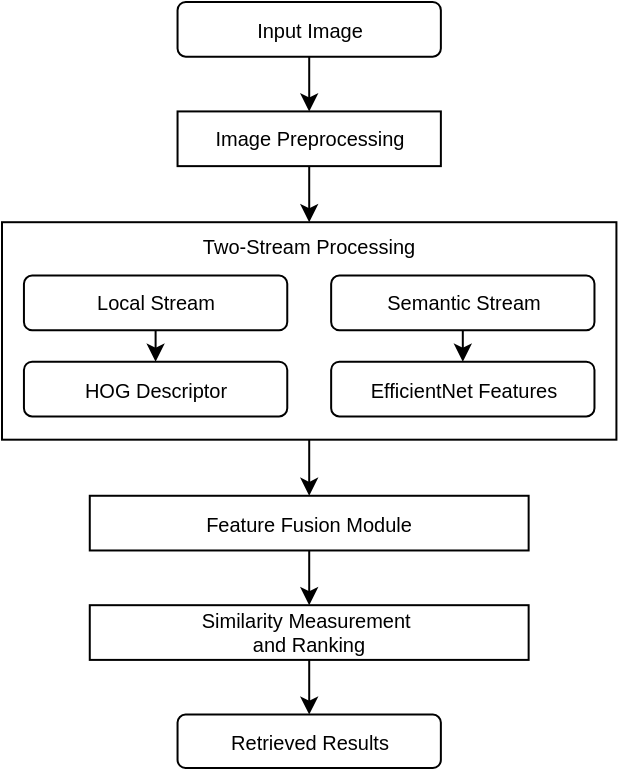 <mxfile version="26.1.0">
  <diagram name="CBIR System Architecture" id="S-0bKFMH3jOqiqkQE8cs">
    <mxGraphModel dx="1002" dy="531" grid="1" gridSize="10" guides="1" tooltips="1" connect="1" arrows="1" fold="1" page="1" pageScale="1" pageWidth="827" pageHeight="1169" math="0" shadow="0">
      <root>
        <mxCell id="0" />
        <mxCell id="1" parent="0" />
        <mxCell id="2SeL0Gn1fTy4U4uI-d4s-10" style="edgeStyle=orthogonalEdgeStyle;rounded=0;orthogonalLoop=1;jettySize=auto;html=1;exitX=0.5;exitY=1;exitDx=0;exitDy=0;entryX=0.5;entryY=0;entryDx=0;entryDy=0;strokeWidth=1;fontStyle=0;fontSize=10;" parent="1" source="Cbja1di_zOioqlzYBnRs-15" target="Cbja1di_zOioqlzYBnRs-16" edge="1">
          <mxGeometry relative="1" as="geometry" />
        </mxCell>
        <mxCell id="Cbja1di_zOioqlzYBnRs-15" value="&lt;span style=&quot;text-wrap-mode: nowrap;&quot;&gt;Two-Stream Processing&lt;/span&gt;" style="rounded=0;whiteSpace=wrap;html=1;verticalAlign=top;fontStyle=0;fontSize=10;strokeWidth=1;" parent="1" vertex="1">
          <mxGeometry x="480" y="400.106" width="307.21" height="108.739" as="geometry" />
        </mxCell>
        <mxCell id="2SeL0Gn1fTy4U4uI-d4s-12" style="edgeStyle=orthogonalEdgeStyle;rounded=0;orthogonalLoop=1;jettySize=auto;html=1;exitX=0.5;exitY=1;exitDx=0;exitDy=0;entryX=0.5;entryY=0;entryDx=0;entryDy=0;strokeWidth=1;fontStyle=0;fontSize=10;" parent="1" source="Cbja1di_zOioqlzYBnRs-1" target="Cbja1di_zOioqlzYBnRs-2" edge="1">
          <mxGeometry relative="1" as="geometry" />
        </mxCell>
        <mxCell id="Cbja1di_zOioqlzYBnRs-1" value="Input Image" style="rounded=1;whiteSpace=wrap;html=1;fontStyle=0;fontSize=10;strokeWidth=1;" parent="1" vertex="1">
          <mxGeometry x="567.774" y="290" width="131.661" height="27.356" as="geometry" />
        </mxCell>
        <mxCell id="2SeL0Gn1fTy4U4uI-d4s-11" style="edgeStyle=orthogonalEdgeStyle;rounded=0;orthogonalLoop=1;jettySize=auto;html=1;exitX=0.5;exitY=1;exitDx=0;exitDy=0;entryX=0.5;entryY=0;entryDx=0;entryDy=0;strokeWidth=1;fontStyle=0;fontSize=10;" parent="1" source="Cbja1di_zOioqlzYBnRs-2" target="Cbja1di_zOioqlzYBnRs-15" edge="1">
          <mxGeometry relative="1" as="geometry" />
        </mxCell>
        <mxCell id="Cbja1di_zOioqlzYBnRs-2" value="Image Preprocessing" style="rounded=0;whiteSpace=wrap;html=1;fontStyle=0;fontSize=10;strokeWidth=1;" parent="1" vertex="1">
          <mxGeometry x="567.774" y="344.711" width="131.661" height="27.356" as="geometry" />
        </mxCell>
        <mxCell id="2SeL0Gn1fTy4U4uI-d4s-5" style="edgeStyle=orthogonalEdgeStyle;rounded=0;orthogonalLoop=1;jettySize=auto;html=1;exitX=0.5;exitY=1;exitDx=0;exitDy=0;entryX=0.5;entryY=0;entryDx=0;entryDy=0;strokeWidth=1;fontStyle=0;fontSize=10;" parent="1" source="Cbja1di_zOioqlzYBnRs-4" target="Cbja1di_zOioqlzYBnRs-6" edge="1">
          <mxGeometry relative="1" as="geometry" />
        </mxCell>
        <mxCell id="Cbja1di_zOioqlzYBnRs-4" value="Local Stream" style="rounded=1;whiteSpace=wrap;html=1;fontStyle=0;fontSize=10;strokeWidth=1;" parent="1" vertex="1">
          <mxGeometry x="490.972" y="426.778" width="131.661" height="27.356" as="geometry" />
        </mxCell>
        <mxCell id="2SeL0Gn1fTy4U4uI-d4s-6" style="edgeStyle=orthogonalEdgeStyle;rounded=0;orthogonalLoop=1;jettySize=auto;html=1;exitX=0.5;exitY=1;exitDx=0;exitDy=0;entryX=0.5;entryY=0;entryDx=0;entryDy=0;strokeWidth=1;fontStyle=0;fontSize=10;" parent="1" source="Cbja1di_zOioqlzYBnRs-5" target="Cbja1di_zOioqlzYBnRs-7" edge="1">
          <mxGeometry relative="1" as="geometry" />
        </mxCell>
        <mxCell id="Cbja1di_zOioqlzYBnRs-5" value="Semantic Stream" style="rounded=1;whiteSpace=wrap;html=1;fontStyle=0;fontSize=10;strokeWidth=1;" parent="1" vertex="1">
          <mxGeometry x="644.577" y="426.778" width="131.661" height="27.356" as="geometry" />
        </mxCell>
        <mxCell id="Cbja1di_zOioqlzYBnRs-6" value="HOG Descriptor" style="rounded=1;whiteSpace=wrap;html=1;fontStyle=0;fontSize=10;strokeWidth=1;" parent="1" vertex="1">
          <mxGeometry x="490.972" y="469.863" width="131.661" height="27.356" as="geometry" />
        </mxCell>
        <mxCell id="Cbja1di_zOioqlzYBnRs-7" value="EfficientNet Features" style="rounded=1;whiteSpace=wrap;html=1;fontStyle=0;fontSize=10;strokeWidth=1;" parent="1" vertex="1">
          <mxGeometry x="644.577" y="469.863" width="131.661" height="27.356" as="geometry" />
        </mxCell>
        <mxCell id="Cbja1di_zOioqlzYBnRs-12" value="Retrieved Results" style="rounded=1;whiteSpace=wrap;html=1;fontStyle=0;fontSize=10;strokeWidth=1;" parent="1" vertex="1">
          <mxGeometry x="567.774" y="646.307" width="131.661" height="26.672" as="geometry" />
        </mxCell>
        <mxCell id="2SeL0Gn1fTy4U4uI-d4s-9" style="edgeStyle=orthogonalEdgeStyle;rounded=0;orthogonalLoop=1;jettySize=auto;html=1;exitX=0.5;exitY=1;exitDx=0;exitDy=0;entryX=0.5;entryY=0;entryDx=0;entryDy=0;strokeWidth=1;fontStyle=0;fontSize=10;" parent="1" source="Cbja1di_zOioqlzYBnRs-16" target="Cbja1di_zOioqlzYBnRs-17" edge="1">
          <mxGeometry relative="1" as="geometry" />
        </mxCell>
        <mxCell id="Cbja1di_zOioqlzYBnRs-16" value="&lt;span style=&quot;text-wrap-mode: nowrap;&quot;&gt;Feature Fusion Module&lt;/span&gt;" style="rounded=0;whiteSpace=wrap;html=1;fontStyle=0;fontSize=10;strokeWidth=1;" parent="1" vertex="1">
          <mxGeometry x="523.887" y="536.884" width="219.436" height="27.356" as="geometry" />
        </mxCell>
        <mxCell id="2SeL0Gn1fTy4U4uI-d4s-8" style="edgeStyle=orthogonalEdgeStyle;rounded=0;orthogonalLoop=1;jettySize=auto;html=1;exitX=0.5;exitY=1;exitDx=0;exitDy=0;entryX=0.5;entryY=0;entryDx=0;entryDy=0;strokeWidth=1;fontStyle=0;fontSize=10;" parent="1" source="Cbja1di_zOioqlzYBnRs-17" target="Cbja1di_zOioqlzYBnRs-12" edge="1">
          <mxGeometry relative="1" as="geometry" />
        </mxCell>
        <mxCell id="Cbja1di_zOioqlzYBnRs-17" value="&lt;span style=&quot;text-wrap-mode: nowrap;&quot;&gt;Similarity Measurement&amp;nbsp;&lt;/span&gt;&lt;div&gt;&lt;span style=&quot;text-wrap-mode: nowrap;&quot;&gt;and Ranking&lt;/span&gt;&lt;/div&gt;" style="rounded=0;whiteSpace=wrap;html=1;fontStyle=0;fontSize=10;align=center;strokeWidth=1;" parent="1" vertex="1">
          <mxGeometry x="523.887" y="591.596" width="219.436" height="27.356" as="geometry" />
        </mxCell>
      </root>
    </mxGraphModel>
  </diagram>
</mxfile>
